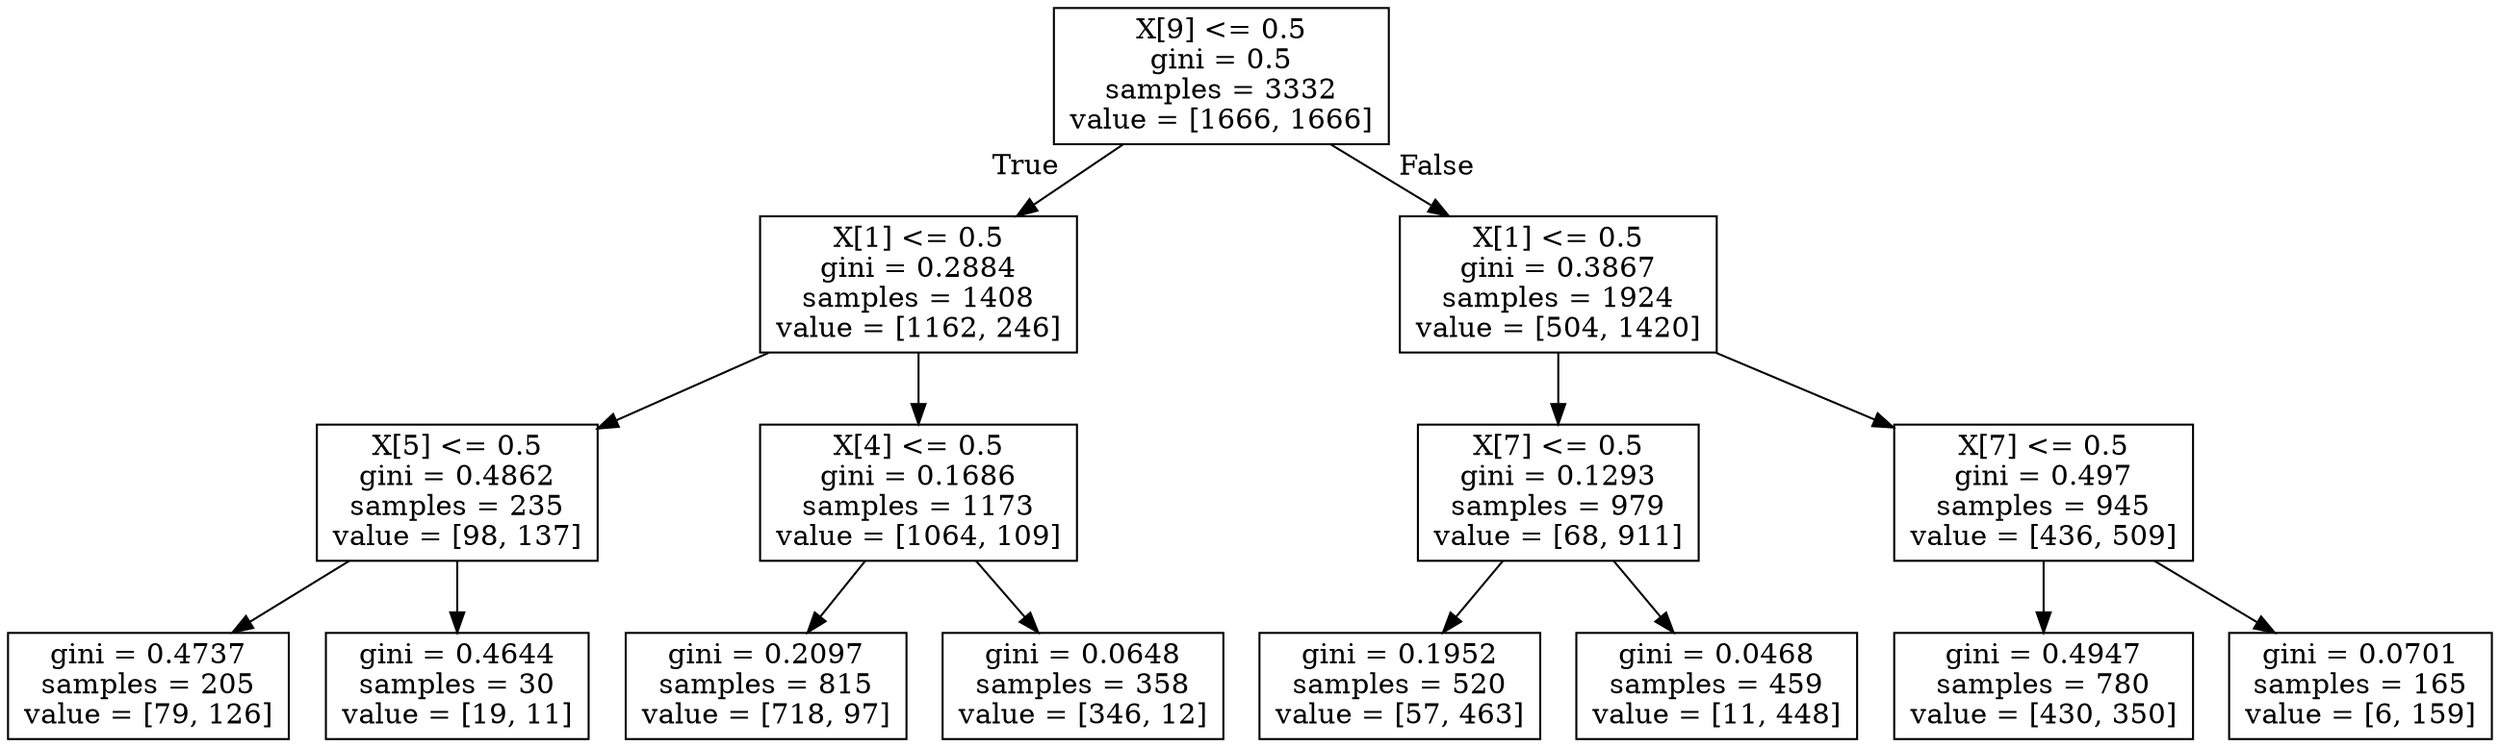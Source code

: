 digraph Tree {
node [shape=box] ;
0 [label="X[9] <= 0.5\ngini = 0.5\nsamples = 3332\nvalue = [1666, 1666]"] ;
1 [label="X[1] <= 0.5\ngini = 0.2884\nsamples = 1408\nvalue = [1162, 246]"] ;
0 -> 1 [labeldistance=2.5, labelangle=45, headlabel="True"] ;
2 [label="X[5] <= 0.5\ngini = 0.4862\nsamples = 235\nvalue = [98, 137]"] ;
1 -> 2 ;
3 [label="gini = 0.4737\nsamples = 205\nvalue = [79, 126]"] ;
2 -> 3 ;
4 [label="gini = 0.4644\nsamples = 30\nvalue = [19, 11]"] ;
2 -> 4 ;
5 [label="X[4] <= 0.5\ngini = 0.1686\nsamples = 1173\nvalue = [1064, 109]"] ;
1 -> 5 ;
6 [label="gini = 0.2097\nsamples = 815\nvalue = [718, 97]"] ;
5 -> 6 ;
7 [label="gini = 0.0648\nsamples = 358\nvalue = [346, 12]"] ;
5 -> 7 ;
8 [label="X[1] <= 0.5\ngini = 0.3867\nsamples = 1924\nvalue = [504, 1420]"] ;
0 -> 8 [labeldistance=2.5, labelangle=-45, headlabel="False"] ;
9 [label="X[7] <= 0.5\ngini = 0.1293\nsamples = 979\nvalue = [68, 911]"] ;
8 -> 9 ;
10 [label="gini = 0.1952\nsamples = 520\nvalue = [57, 463]"] ;
9 -> 10 ;
11 [label="gini = 0.0468\nsamples = 459\nvalue = [11, 448]"] ;
9 -> 11 ;
12 [label="X[7] <= 0.5\ngini = 0.497\nsamples = 945\nvalue = [436, 509]"] ;
8 -> 12 ;
13 [label="gini = 0.4947\nsamples = 780\nvalue = [430, 350]"] ;
12 -> 13 ;
14 [label="gini = 0.0701\nsamples = 165\nvalue = [6, 159]"] ;
12 -> 14 ;
}
